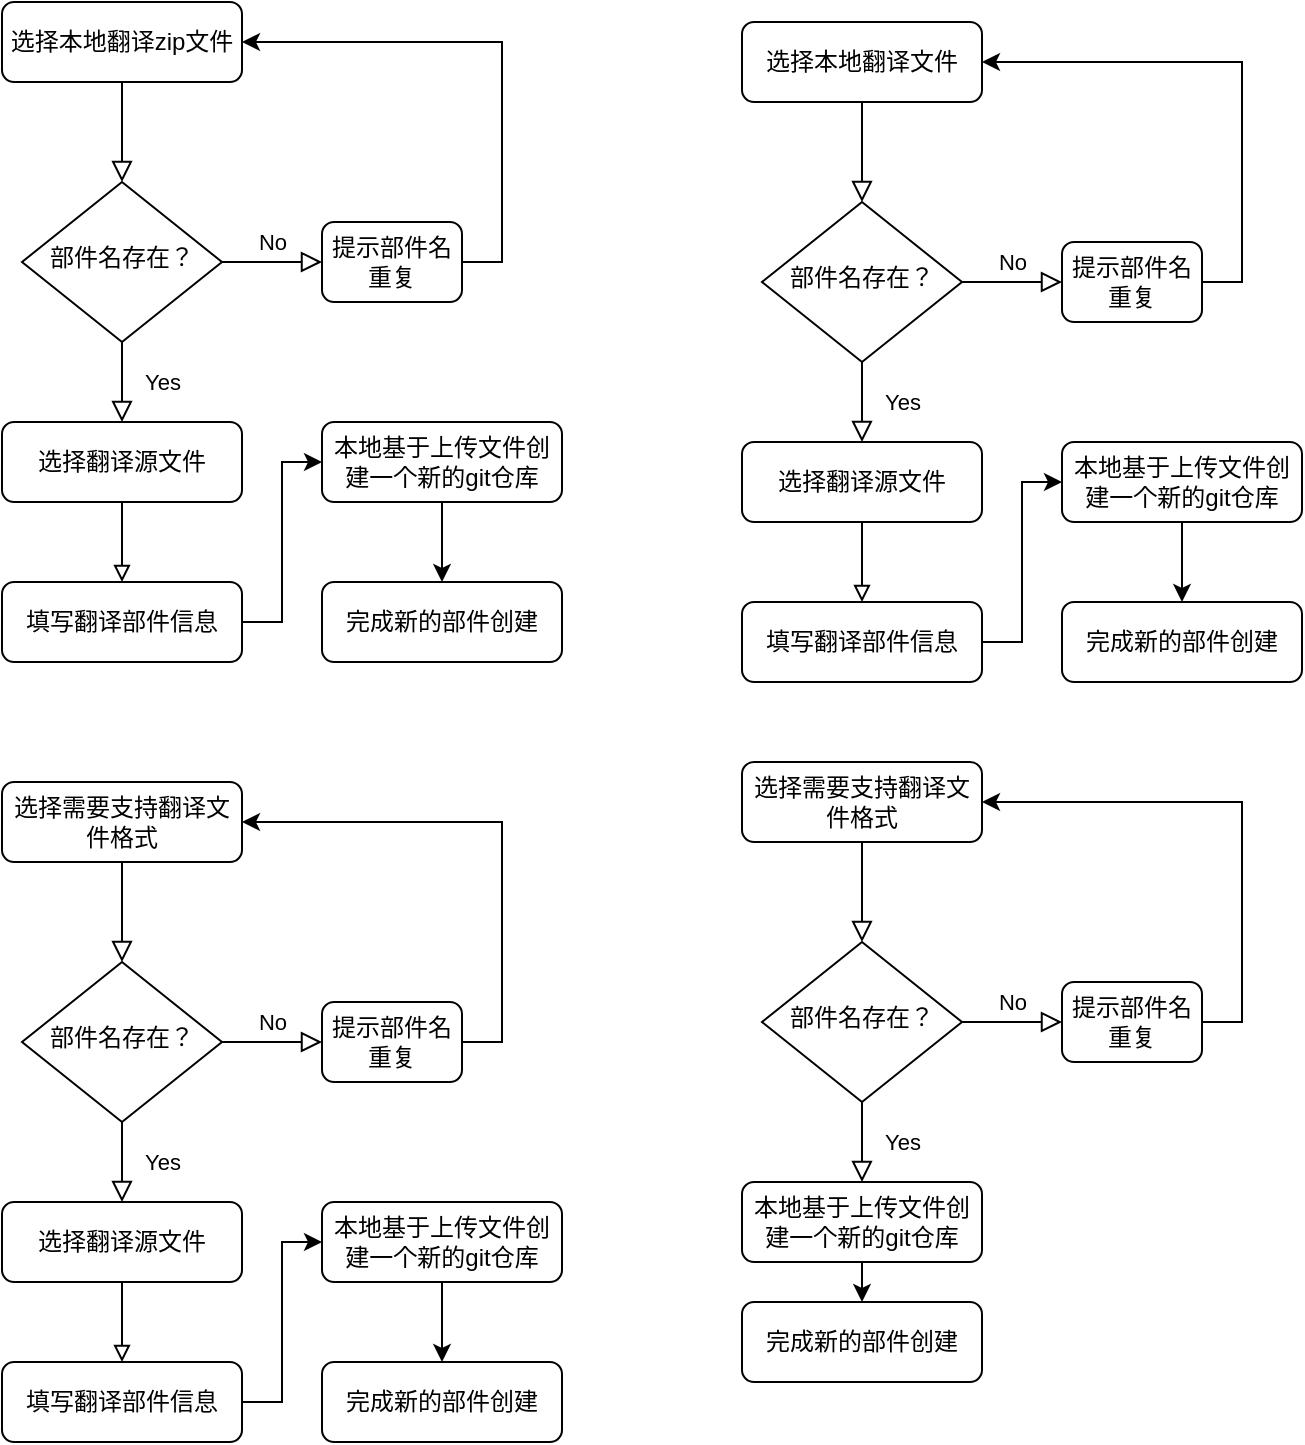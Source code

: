 <mxfile version="21.2.2" type="github">
  <diagram name="第 1 页" id="WNmO6rOC3a4mSjJoMNMk">
    <mxGraphModel dx="1434" dy="750" grid="1" gridSize="10" guides="1" tooltips="1" connect="1" arrows="1" fold="1" page="1" pageScale="1" pageWidth="827" pageHeight="1169" math="0" shadow="0">
      <root>
        <mxCell id="0" />
        <mxCell id="1" parent="0" />
        <mxCell id="DmBymuOzk8bXmX3khSrd-1" value="" style="rounded=0;html=1;jettySize=auto;orthogonalLoop=1;fontSize=11;endArrow=block;endFill=0;endSize=8;strokeWidth=1;shadow=0;labelBackgroundColor=none;edgeStyle=orthogonalEdgeStyle;" edge="1" parent="1" source="DmBymuOzk8bXmX3khSrd-2" target="DmBymuOzk8bXmX3khSrd-5">
          <mxGeometry relative="1" as="geometry" />
        </mxCell>
        <mxCell id="DmBymuOzk8bXmX3khSrd-2" value="选择本地翻译zip文件" style="rounded=1;whiteSpace=wrap;html=1;fontSize=12;glass=0;strokeWidth=1;shadow=0;" vertex="1" parent="1">
          <mxGeometry x="80" y="100" width="120" height="40" as="geometry" />
        </mxCell>
        <mxCell id="DmBymuOzk8bXmX3khSrd-3" value="Yes" style="rounded=0;html=1;jettySize=auto;orthogonalLoop=1;fontSize=11;endArrow=block;endFill=0;endSize=8;strokeWidth=1;shadow=0;labelBackgroundColor=none;edgeStyle=orthogonalEdgeStyle;" edge="1" parent="1" source="DmBymuOzk8bXmX3khSrd-5">
          <mxGeometry y="20" relative="1" as="geometry">
            <mxPoint as="offset" />
            <mxPoint x="140" y="310" as="targetPoint" />
          </mxGeometry>
        </mxCell>
        <mxCell id="DmBymuOzk8bXmX3khSrd-4" value="No" style="edgeStyle=orthogonalEdgeStyle;rounded=0;html=1;jettySize=auto;orthogonalLoop=1;fontSize=11;endArrow=block;endFill=0;endSize=8;strokeWidth=1;shadow=0;labelBackgroundColor=none;" edge="1" parent="1" source="DmBymuOzk8bXmX3khSrd-5" target="DmBymuOzk8bXmX3khSrd-7">
          <mxGeometry y="10" relative="1" as="geometry">
            <mxPoint as="offset" />
          </mxGeometry>
        </mxCell>
        <mxCell id="DmBymuOzk8bXmX3khSrd-5" value="部件名存在？" style="rhombus;whiteSpace=wrap;html=1;shadow=0;fontFamily=Helvetica;fontSize=12;align=center;strokeWidth=1;spacing=6;spacingTop=-4;" vertex="1" parent="1">
          <mxGeometry x="90" y="190" width="100" height="80" as="geometry" />
        </mxCell>
        <mxCell id="DmBymuOzk8bXmX3khSrd-6" style="edgeStyle=orthogonalEdgeStyle;rounded=0;orthogonalLoop=1;jettySize=auto;html=1;exitX=1;exitY=0.5;exitDx=0;exitDy=0;entryX=1;entryY=0.5;entryDx=0;entryDy=0;" edge="1" parent="1" source="DmBymuOzk8bXmX3khSrd-7" target="DmBymuOzk8bXmX3khSrd-2">
          <mxGeometry relative="1" as="geometry" />
        </mxCell>
        <mxCell id="DmBymuOzk8bXmX3khSrd-7" value="提示部件名重复" style="rounded=1;whiteSpace=wrap;html=1;fontSize=12;glass=0;strokeWidth=1;shadow=0;" vertex="1" parent="1">
          <mxGeometry x="240" y="210" width="70" height="40" as="geometry" />
        </mxCell>
        <mxCell id="DmBymuOzk8bXmX3khSrd-8" style="edgeStyle=orthogonalEdgeStyle;rounded=0;orthogonalLoop=1;jettySize=auto;html=1;exitX=0.5;exitY=1;exitDx=0;exitDy=0;endArrow=block;endFill=0;" edge="1" parent="1" source="DmBymuOzk8bXmX3khSrd-9">
          <mxGeometry relative="1" as="geometry">
            <mxPoint x="140" y="390" as="targetPoint" />
          </mxGeometry>
        </mxCell>
        <mxCell id="DmBymuOzk8bXmX3khSrd-9" value="选择翻译源文件" style="rounded=1;whiteSpace=wrap;html=1;fontSize=12;glass=0;strokeWidth=1;shadow=0;" vertex="1" parent="1">
          <mxGeometry x="80" y="310" width="120" height="40" as="geometry" />
        </mxCell>
        <mxCell id="DmBymuOzk8bXmX3khSrd-10" style="edgeStyle=orthogonalEdgeStyle;rounded=0;orthogonalLoop=1;jettySize=auto;html=1;exitX=1;exitY=0.5;exitDx=0;exitDy=0;entryX=0;entryY=0.5;entryDx=0;entryDy=0;" edge="1" parent="1" source="DmBymuOzk8bXmX3khSrd-11" target="DmBymuOzk8bXmX3khSrd-13">
          <mxGeometry relative="1" as="geometry" />
        </mxCell>
        <mxCell id="DmBymuOzk8bXmX3khSrd-11" value="填写翻译部件信息" style="rounded=1;whiteSpace=wrap;html=1;fontSize=12;glass=0;strokeWidth=1;shadow=0;" vertex="1" parent="1">
          <mxGeometry x="80" y="390" width="120" height="40" as="geometry" />
        </mxCell>
        <mxCell id="DmBymuOzk8bXmX3khSrd-12" style="edgeStyle=orthogonalEdgeStyle;rounded=0;orthogonalLoop=1;jettySize=auto;html=1;exitX=0.5;exitY=1;exitDx=0;exitDy=0;entryX=0.5;entryY=0;entryDx=0;entryDy=0;" edge="1" parent="1" source="DmBymuOzk8bXmX3khSrd-13" target="DmBymuOzk8bXmX3khSrd-14">
          <mxGeometry relative="1" as="geometry" />
        </mxCell>
        <mxCell id="DmBymuOzk8bXmX3khSrd-13" value="本地基于上传文件创建一个新的git仓库" style="rounded=1;whiteSpace=wrap;html=1;fontSize=12;glass=0;strokeWidth=1;shadow=0;" vertex="1" parent="1">
          <mxGeometry x="240" y="310" width="120" height="40" as="geometry" />
        </mxCell>
        <mxCell id="DmBymuOzk8bXmX3khSrd-14" value="完成新的部件创建" style="rounded=1;whiteSpace=wrap;html=1;fontSize=12;glass=0;strokeWidth=1;shadow=0;" vertex="1" parent="1">
          <mxGeometry x="240" y="390" width="120" height="40" as="geometry" />
        </mxCell>
        <mxCell id="DmBymuOzk8bXmX3khSrd-15" value="" style="rounded=0;html=1;jettySize=auto;orthogonalLoop=1;fontSize=11;endArrow=block;endFill=0;endSize=8;strokeWidth=1;shadow=0;labelBackgroundColor=none;edgeStyle=orthogonalEdgeStyle;" edge="1" parent="1" source="DmBymuOzk8bXmX3khSrd-16" target="DmBymuOzk8bXmX3khSrd-19">
          <mxGeometry relative="1" as="geometry" />
        </mxCell>
        <mxCell id="DmBymuOzk8bXmX3khSrd-16" value="选择本地翻译文件" style="rounded=1;whiteSpace=wrap;html=1;fontSize=12;glass=0;strokeWidth=1;shadow=0;" vertex="1" parent="1">
          <mxGeometry x="450" y="110" width="120" height="40" as="geometry" />
        </mxCell>
        <mxCell id="DmBymuOzk8bXmX3khSrd-17" value="Yes" style="rounded=0;html=1;jettySize=auto;orthogonalLoop=1;fontSize=11;endArrow=block;endFill=0;endSize=8;strokeWidth=1;shadow=0;labelBackgroundColor=none;edgeStyle=orthogonalEdgeStyle;" edge="1" parent="1" source="DmBymuOzk8bXmX3khSrd-19">
          <mxGeometry y="20" relative="1" as="geometry">
            <mxPoint as="offset" />
            <mxPoint x="510" y="320" as="targetPoint" />
          </mxGeometry>
        </mxCell>
        <mxCell id="DmBymuOzk8bXmX3khSrd-18" value="No" style="edgeStyle=orthogonalEdgeStyle;rounded=0;html=1;jettySize=auto;orthogonalLoop=1;fontSize=11;endArrow=block;endFill=0;endSize=8;strokeWidth=1;shadow=0;labelBackgroundColor=none;" edge="1" parent="1" source="DmBymuOzk8bXmX3khSrd-19" target="DmBymuOzk8bXmX3khSrd-21">
          <mxGeometry y="10" relative="1" as="geometry">
            <mxPoint as="offset" />
          </mxGeometry>
        </mxCell>
        <mxCell id="DmBymuOzk8bXmX3khSrd-19" value="部件名存在？" style="rhombus;whiteSpace=wrap;html=1;shadow=0;fontFamily=Helvetica;fontSize=12;align=center;strokeWidth=1;spacing=6;spacingTop=-4;" vertex="1" parent="1">
          <mxGeometry x="460" y="200" width="100" height="80" as="geometry" />
        </mxCell>
        <mxCell id="DmBymuOzk8bXmX3khSrd-20" style="edgeStyle=orthogonalEdgeStyle;rounded=0;orthogonalLoop=1;jettySize=auto;html=1;exitX=1;exitY=0.5;exitDx=0;exitDy=0;entryX=1;entryY=0.5;entryDx=0;entryDy=0;" edge="1" parent="1" source="DmBymuOzk8bXmX3khSrd-21" target="DmBymuOzk8bXmX3khSrd-16">
          <mxGeometry relative="1" as="geometry" />
        </mxCell>
        <mxCell id="DmBymuOzk8bXmX3khSrd-21" value="提示部件名重复" style="rounded=1;whiteSpace=wrap;html=1;fontSize=12;glass=0;strokeWidth=1;shadow=0;" vertex="1" parent="1">
          <mxGeometry x="610" y="220" width="70" height="40" as="geometry" />
        </mxCell>
        <mxCell id="DmBymuOzk8bXmX3khSrd-22" style="edgeStyle=orthogonalEdgeStyle;rounded=0;orthogonalLoop=1;jettySize=auto;html=1;exitX=0.5;exitY=1;exitDx=0;exitDy=0;endArrow=block;endFill=0;" edge="1" parent="1" source="DmBymuOzk8bXmX3khSrd-23">
          <mxGeometry relative="1" as="geometry">
            <mxPoint x="510" y="400" as="targetPoint" />
          </mxGeometry>
        </mxCell>
        <mxCell id="DmBymuOzk8bXmX3khSrd-23" value="选择翻译源文件" style="rounded=1;whiteSpace=wrap;html=1;fontSize=12;glass=0;strokeWidth=1;shadow=0;" vertex="1" parent="1">
          <mxGeometry x="450" y="320" width="120" height="40" as="geometry" />
        </mxCell>
        <mxCell id="DmBymuOzk8bXmX3khSrd-24" style="edgeStyle=orthogonalEdgeStyle;rounded=0;orthogonalLoop=1;jettySize=auto;html=1;exitX=1;exitY=0.5;exitDx=0;exitDy=0;entryX=0;entryY=0.5;entryDx=0;entryDy=0;" edge="1" parent="1" source="DmBymuOzk8bXmX3khSrd-25" target="DmBymuOzk8bXmX3khSrd-27">
          <mxGeometry relative="1" as="geometry" />
        </mxCell>
        <mxCell id="DmBymuOzk8bXmX3khSrd-25" value="填写翻译部件信息" style="rounded=1;whiteSpace=wrap;html=1;fontSize=12;glass=0;strokeWidth=1;shadow=0;" vertex="1" parent="1">
          <mxGeometry x="450" y="400" width="120" height="40" as="geometry" />
        </mxCell>
        <mxCell id="DmBymuOzk8bXmX3khSrd-26" style="edgeStyle=orthogonalEdgeStyle;rounded=0;orthogonalLoop=1;jettySize=auto;html=1;exitX=0.5;exitY=1;exitDx=0;exitDy=0;entryX=0.5;entryY=0;entryDx=0;entryDy=0;" edge="1" parent="1" source="DmBymuOzk8bXmX3khSrd-27" target="DmBymuOzk8bXmX3khSrd-28">
          <mxGeometry relative="1" as="geometry" />
        </mxCell>
        <mxCell id="DmBymuOzk8bXmX3khSrd-27" value="本地基于上传文件创建一个新的git仓库" style="rounded=1;whiteSpace=wrap;html=1;fontSize=12;glass=0;strokeWidth=1;shadow=0;" vertex="1" parent="1">
          <mxGeometry x="610" y="320" width="120" height="40" as="geometry" />
        </mxCell>
        <mxCell id="DmBymuOzk8bXmX3khSrd-28" value="完成新的部件创建" style="rounded=1;whiteSpace=wrap;html=1;fontSize=12;glass=0;strokeWidth=1;shadow=0;" vertex="1" parent="1">
          <mxGeometry x="610" y="400" width="120" height="40" as="geometry" />
        </mxCell>
        <mxCell id="DmBymuOzk8bXmX3khSrd-29" value="" style="rounded=0;html=1;jettySize=auto;orthogonalLoop=1;fontSize=11;endArrow=block;endFill=0;endSize=8;strokeWidth=1;shadow=0;labelBackgroundColor=none;edgeStyle=orthogonalEdgeStyle;" edge="1" parent="1" source="DmBymuOzk8bXmX3khSrd-30" target="DmBymuOzk8bXmX3khSrd-33">
          <mxGeometry relative="1" as="geometry" />
        </mxCell>
        <mxCell id="DmBymuOzk8bXmX3khSrd-30" value="选择需要支持翻译文件格式" style="rounded=1;whiteSpace=wrap;html=1;fontSize=12;glass=0;strokeWidth=1;shadow=0;" vertex="1" parent="1">
          <mxGeometry x="80" y="490" width="120" height="40" as="geometry" />
        </mxCell>
        <mxCell id="DmBymuOzk8bXmX3khSrd-31" value="Yes" style="rounded=0;html=1;jettySize=auto;orthogonalLoop=1;fontSize=11;endArrow=block;endFill=0;endSize=8;strokeWidth=1;shadow=0;labelBackgroundColor=none;edgeStyle=orthogonalEdgeStyle;" edge="1" parent="1" source="DmBymuOzk8bXmX3khSrd-33">
          <mxGeometry y="20" relative="1" as="geometry">
            <mxPoint as="offset" />
            <mxPoint x="140" y="700" as="targetPoint" />
          </mxGeometry>
        </mxCell>
        <mxCell id="DmBymuOzk8bXmX3khSrd-32" value="No" style="edgeStyle=orthogonalEdgeStyle;rounded=0;html=1;jettySize=auto;orthogonalLoop=1;fontSize=11;endArrow=block;endFill=0;endSize=8;strokeWidth=1;shadow=0;labelBackgroundColor=none;" edge="1" parent="1" source="DmBymuOzk8bXmX3khSrd-33" target="DmBymuOzk8bXmX3khSrd-35">
          <mxGeometry y="10" relative="1" as="geometry">
            <mxPoint as="offset" />
          </mxGeometry>
        </mxCell>
        <mxCell id="DmBymuOzk8bXmX3khSrd-33" value="部件名存在？" style="rhombus;whiteSpace=wrap;html=1;shadow=0;fontFamily=Helvetica;fontSize=12;align=center;strokeWidth=1;spacing=6;spacingTop=-4;" vertex="1" parent="1">
          <mxGeometry x="90" y="580" width="100" height="80" as="geometry" />
        </mxCell>
        <mxCell id="DmBymuOzk8bXmX3khSrd-34" style="edgeStyle=orthogonalEdgeStyle;rounded=0;orthogonalLoop=1;jettySize=auto;html=1;exitX=1;exitY=0.5;exitDx=0;exitDy=0;entryX=1;entryY=0.5;entryDx=0;entryDy=0;" edge="1" parent="1" source="DmBymuOzk8bXmX3khSrd-35" target="DmBymuOzk8bXmX3khSrd-30">
          <mxGeometry relative="1" as="geometry" />
        </mxCell>
        <mxCell id="DmBymuOzk8bXmX3khSrd-35" value="提示部件名重复" style="rounded=1;whiteSpace=wrap;html=1;fontSize=12;glass=0;strokeWidth=1;shadow=0;" vertex="1" parent="1">
          <mxGeometry x="240" y="600" width="70" height="40" as="geometry" />
        </mxCell>
        <mxCell id="DmBymuOzk8bXmX3khSrd-36" style="edgeStyle=orthogonalEdgeStyle;rounded=0;orthogonalLoop=1;jettySize=auto;html=1;exitX=0.5;exitY=1;exitDx=0;exitDy=0;endArrow=block;endFill=0;" edge="1" parent="1" source="DmBymuOzk8bXmX3khSrd-37">
          <mxGeometry relative="1" as="geometry">
            <mxPoint x="140" y="780" as="targetPoint" />
          </mxGeometry>
        </mxCell>
        <mxCell id="DmBymuOzk8bXmX3khSrd-37" value="选择翻译源文件" style="rounded=1;whiteSpace=wrap;html=1;fontSize=12;glass=0;strokeWidth=1;shadow=0;" vertex="1" parent="1">
          <mxGeometry x="80" y="700" width="120" height="40" as="geometry" />
        </mxCell>
        <mxCell id="DmBymuOzk8bXmX3khSrd-38" style="edgeStyle=orthogonalEdgeStyle;rounded=0;orthogonalLoop=1;jettySize=auto;html=1;exitX=1;exitY=0.5;exitDx=0;exitDy=0;entryX=0;entryY=0.5;entryDx=0;entryDy=0;" edge="1" parent="1" source="DmBymuOzk8bXmX3khSrd-39" target="DmBymuOzk8bXmX3khSrd-41">
          <mxGeometry relative="1" as="geometry" />
        </mxCell>
        <mxCell id="DmBymuOzk8bXmX3khSrd-39" value="填写翻译部件信息" style="rounded=1;whiteSpace=wrap;html=1;fontSize=12;glass=0;strokeWidth=1;shadow=0;" vertex="1" parent="1">
          <mxGeometry x="80" y="780" width="120" height="40" as="geometry" />
        </mxCell>
        <mxCell id="DmBymuOzk8bXmX3khSrd-40" style="edgeStyle=orthogonalEdgeStyle;rounded=0;orthogonalLoop=1;jettySize=auto;html=1;exitX=0.5;exitY=1;exitDx=0;exitDy=0;entryX=0.5;entryY=0;entryDx=0;entryDy=0;" edge="1" parent="1" source="DmBymuOzk8bXmX3khSrd-41" target="DmBymuOzk8bXmX3khSrd-42">
          <mxGeometry relative="1" as="geometry" />
        </mxCell>
        <mxCell id="DmBymuOzk8bXmX3khSrd-41" value="本地基于上传文件创建一个新的git仓库" style="rounded=1;whiteSpace=wrap;html=1;fontSize=12;glass=0;strokeWidth=1;shadow=0;" vertex="1" parent="1">
          <mxGeometry x="240" y="700" width="120" height="40" as="geometry" />
        </mxCell>
        <mxCell id="DmBymuOzk8bXmX3khSrd-42" value="完成新的部件创建" style="rounded=1;whiteSpace=wrap;html=1;fontSize=12;glass=0;strokeWidth=1;shadow=0;" vertex="1" parent="1">
          <mxGeometry x="240" y="780" width="120" height="40" as="geometry" />
        </mxCell>
        <mxCell id="DmBymuOzk8bXmX3khSrd-43" value="" style="rounded=0;html=1;jettySize=auto;orthogonalLoop=1;fontSize=11;endArrow=block;endFill=0;endSize=8;strokeWidth=1;shadow=0;labelBackgroundColor=none;edgeStyle=orthogonalEdgeStyle;" edge="1" parent="1" source="DmBymuOzk8bXmX3khSrd-44" target="DmBymuOzk8bXmX3khSrd-47">
          <mxGeometry relative="1" as="geometry" />
        </mxCell>
        <mxCell id="DmBymuOzk8bXmX3khSrd-44" value="选择需要支持翻译文件格式" style="rounded=1;whiteSpace=wrap;html=1;fontSize=12;glass=0;strokeWidth=1;shadow=0;" vertex="1" parent="1">
          <mxGeometry x="450" y="480" width="120" height="40" as="geometry" />
        </mxCell>
        <mxCell id="DmBymuOzk8bXmX3khSrd-45" value="Yes" style="rounded=0;html=1;jettySize=auto;orthogonalLoop=1;fontSize=11;endArrow=block;endFill=0;endSize=8;strokeWidth=1;shadow=0;labelBackgroundColor=none;edgeStyle=orthogonalEdgeStyle;" edge="1" parent="1" source="DmBymuOzk8bXmX3khSrd-47">
          <mxGeometry y="20" relative="1" as="geometry">
            <mxPoint as="offset" />
            <mxPoint x="510" y="690" as="targetPoint" />
          </mxGeometry>
        </mxCell>
        <mxCell id="DmBymuOzk8bXmX3khSrd-46" value="No" style="edgeStyle=orthogonalEdgeStyle;rounded=0;html=1;jettySize=auto;orthogonalLoop=1;fontSize=11;endArrow=block;endFill=0;endSize=8;strokeWidth=1;shadow=0;labelBackgroundColor=none;" edge="1" parent="1" source="DmBymuOzk8bXmX3khSrd-47" target="DmBymuOzk8bXmX3khSrd-49">
          <mxGeometry y="10" relative="1" as="geometry">
            <mxPoint as="offset" />
          </mxGeometry>
        </mxCell>
        <mxCell id="DmBymuOzk8bXmX3khSrd-47" value="部件名存在？" style="rhombus;whiteSpace=wrap;html=1;shadow=0;fontFamily=Helvetica;fontSize=12;align=center;strokeWidth=1;spacing=6;spacingTop=-4;" vertex="1" parent="1">
          <mxGeometry x="460" y="570" width="100" height="80" as="geometry" />
        </mxCell>
        <mxCell id="DmBymuOzk8bXmX3khSrd-48" style="edgeStyle=orthogonalEdgeStyle;rounded=0;orthogonalLoop=1;jettySize=auto;html=1;exitX=1;exitY=0.5;exitDx=0;exitDy=0;entryX=1;entryY=0.5;entryDx=0;entryDy=0;" edge="1" parent="1" source="DmBymuOzk8bXmX3khSrd-49" target="DmBymuOzk8bXmX3khSrd-44">
          <mxGeometry relative="1" as="geometry" />
        </mxCell>
        <mxCell id="DmBymuOzk8bXmX3khSrd-49" value="提示部件名重复" style="rounded=1;whiteSpace=wrap;html=1;fontSize=12;glass=0;strokeWidth=1;shadow=0;" vertex="1" parent="1">
          <mxGeometry x="610" y="590" width="70" height="40" as="geometry" />
        </mxCell>
        <mxCell id="DmBymuOzk8bXmX3khSrd-54" style="edgeStyle=orthogonalEdgeStyle;rounded=0;orthogonalLoop=1;jettySize=auto;html=1;exitX=0.5;exitY=1;exitDx=0;exitDy=0;entryX=0.5;entryY=0;entryDx=0;entryDy=0;" edge="1" parent="1" source="DmBymuOzk8bXmX3khSrd-55" target="DmBymuOzk8bXmX3khSrd-56">
          <mxGeometry relative="1" as="geometry" />
        </mxCell>
        <mxCell id="DmBymuOzk8bXmX3khSrd-55" value="本地基于上传文件创建一个新的git仓库" style="rounded=1;whiteSpace=wrap;html=1;fontSize=12;glass=0;strokeWidth=1;shadow=0;" vertex="1" parent="1">
          <mxGeometry x="450" y="690" width="120" height="40" as="geometry" />
        </mxCell>
        <mxCell id="DmBymuOzk8bXmX3khSrd-56" value="完成新的部件创建" style="rounded=1;whiteSpace=wrap;html=1;fontSize=12;glass=0;strokeWidth=1;shadow=0;" vertex="1" parent="1">
          <mxGeometry x="450" y="750" width="120" height="40" as="geometry" />
        </mxCell>
      </root>
    </mxGraphModel>
  </diagram>
</mxfile>
